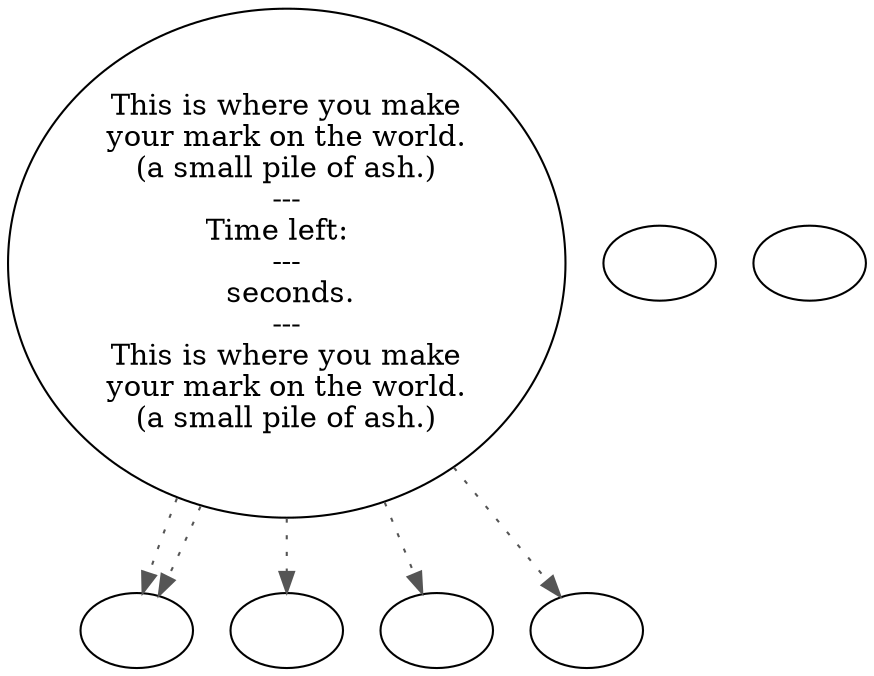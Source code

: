 digraph CHILDRN1 {
  "start" [style=filled       fillcolor="#FFFFFF"       color="#000000"]
  "start" -> "Lighting" [style=dotted color="#555555"]
  "start" -> "add_party" [style=dotted color="#555555"]
  "start" -> "Lighting" [style=dotted color="#555555"]
  "start" -> "update_party" [style=dotted color="#555555"]
  "start" -> "remove_party" [style=dotted color="#555555"]
  "start" [label="This is where you make\nyour mark on the world.\n(a small pile of ash.)\n---\nTime left:  \n---\n seconds.\n---\nThis is where you make\nyour mark on the world.\n(a small pile of ash.)"]
  "Lighting" [style=filled       fillcolor="#FFFFFF"       color="#000000"]
  "Lighting" [label=""]
  "Darkness" [style=filled       fillcolor="#FFFFFF"       color="#000000"]
  "Darkness" [label=""]
  "add_party" [style=filled       fillcolor="#FFFFFF"       color="#000000"]
  "add_party" [label=""]
  "update_party" [style=filled       fillcolor="#FFFFFF"       color="#000000"]
  "update_party" [label=""]
  "remove_party" [style=filled       fillcolor="#FFFFFF"       color="#000000"]
  "remove_party" [label=""]
  "Invasion" [style=filled       fillcolor="#FFFFFF"       color="#000000"]
  "Invasion" [label=""]
}